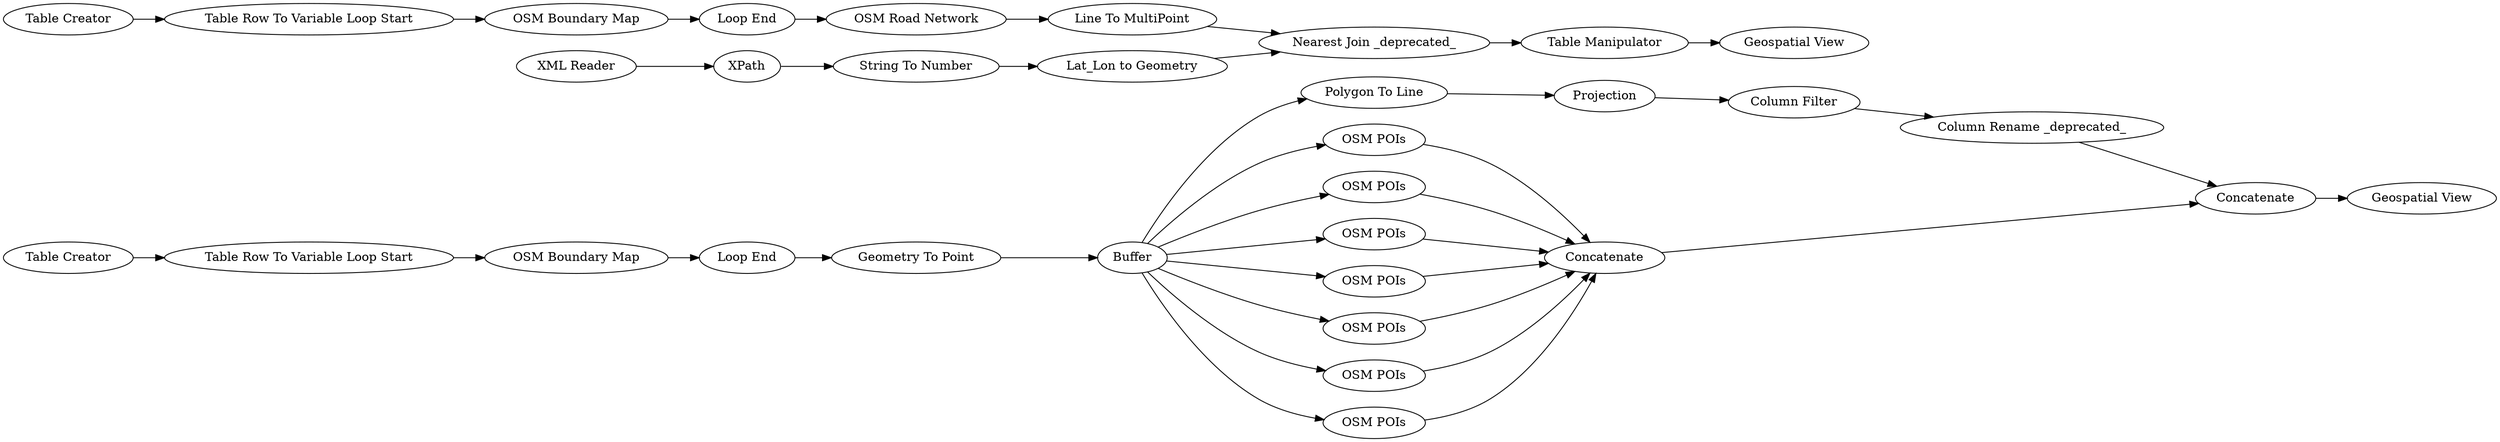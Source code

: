 digraph {
	1 [label="Table Creator"]
	2 [label="OSM Boundary Map"]
	4 [label="Table Row To Variable Loop Start"]
	5 [label="Loop End"]
	8 [label="Geometry To Point"]
	9 [label=Buffer]
	14 [label="OSM POIs"]
	16 [label="Geospatial View"]
	19 [label=Projection]
	20 [label=Concatenate]
	21 [label="Polygon To Line"]
	22 [label="Column Rename _deprecated_"]
	23 [label="Column Filter"]
	24 [label="OSM POIs"]
	25 [label="OSM POIs"]
	26 [label="OSM POIs"]
	28 [label="OSM POIs"]
	29 [label="OSM POIs"]
	30 [label="OSM POIs"]
	55 [label="Table Creator"]
	56 [label="OSM Boundary Map"]
	57 [label="Table Row To Variable Loop Start"]
	58 [label="Loop End"]
	59 [label="OSM Road Network"]
	65 [label="XML Reader"]
	66 [label=XPath]
	72 [label="String To Number"]
	73 [label="Line To MultiPoint"]
	75 [label="Nearest Join _deprecated_"]
	77 [label="Lat_Lon to Geometry"]
	79 [label="Geospatial View"]
	81 [label="Table Manipulator"]
	82 [label=Concatenate]
	1 -> 4
	2 -> 5
	4 -> 2
	5 -> 8
	8 -> 9
	9 -> 14
	9 -> 25
	9 -> 24
	9 -> 26
	9 -> 29
	9 -> 28
	9 -> 30
	9 -> 21
	14 -> 82
	19 -> 23
	20 -> 16
	21 -> 19
	22 -> 20
	23 -> 22
	24 -> 82
	25 -> 82
	26 -> 82
	28 -> 82
	29 -> 82
	30 -> 82
	55 -> 57
	56 -> 58
	57 -> 56
	58 -> 59
	59 -> 73
	65 -> 66
	66 -> 72
	72 -> 77
	73 -> 75
	75 -> 81
	77 -> 75
	81 -> 79
	82 -> 20
	rankdir=LR
}

